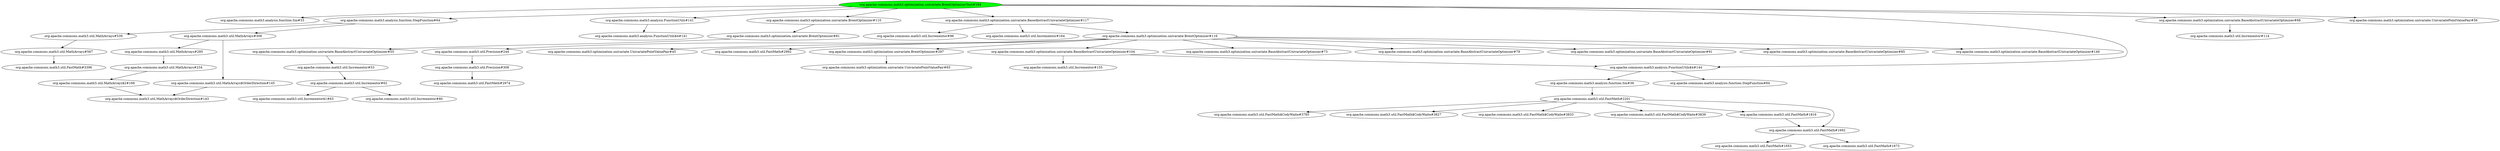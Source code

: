 digraph "cg/org.apache.commons.math3.optimization.univariate.BrentOptimizerTest#194"
{
	"org.apache.commons.math3.optimization.univariate.BrentOptimizerTest#194" [style=filled,fillcolor=green];
	"org.apache.commons.math3.optimization.univariate.BrentOptimizerTest#194" -> "org.apache.commons.math3.analysis.function.Sin#33";
	"org.apache.commons.math3.optimization.univariate.BrentOptimizerTest#194" -> "org.apache.commons.math3.analysis.function.StepFunction#64";
	"org.apache.commons.math3.analysis.function.StepFunction#64" -> "org.apache.commons.math3.util.MathArrays#306";
	"org.apache.commons.math3.util.MathArrays#306" -> "org.apache.commons.math3.util.MathArrays$OrderDirection#145";
	"org.apache.commons.math3.util.MathArrays$OrderDirection#145" -> "org.apache.commons.math3.util.MathArrays$OrderDirection#143";
	"org.apache.commons.math3.util.MathArrays#306" -> "org.apache.commons.math3.util.MathArrays#295";
	"org.apache.commons.math3.util.MathArrays#295" -> "org.apache.commons.math3.util.MathArrays#234";
	"org.apache.commons.math3.util.MathArrays#234" -> "org.apache.commons.math3.util.MathArrays$2#166";
	"org.apache.commons.math3.util.MathArrays$2#166" -> "org.apache.commons.math3.util.MathArrays$OrderDirection#143";
	"org.apache.commons.math3.analysis.function.StepFunction#64" -> "org.apache.commons.math3.util.MathArrays#539";
	"org.apache.commons.math3.util.MathArrays#539" -> "org.apache.commons.math3.util.MathArrays#567";
	"org.apache.commons.math3.util.MathArrays#567" -> "org.apache.commons.math3.util.FastMath#3396";
	"org.apache.commons.math3.optimization.univariate.BrentOptimizerTest#194" -> "org.apache.commons.math3.analysis.FunctionUtils#141";
	"org.apache.commons.math3.analysis.FunctionUtils#141" -> "org.apache.commons.math3.analysis.FunctionUtils$4#141";
	"org.apache.commons.math3.optimization.univariate.BrentOptimizerTest#194" -> "org.apache.commons.math3.optimization.univariate.BrentOptimizer#110";
	"org.apache.commons.math3.optimization.univariate.BrentOptimizer#110" -> "org.apache.commons.math3.optimization.univariate.BrentOptimizer#81";
	"org.apache.commons.math3.optimization.univariate.BrentOptimizer#81" -> "org.apache.commons.math3.optimization.univariate.BaseAbstractUnivariateOptimizer#55";
	"org.apache.commons.math3.optimization.univariate.BaseAbstractUnivariateOptimizer#55" -> "org.apache.commons.math3.util.Incrementor#53";
	"org.apache.commons.math3.util.Incrementor#53" -> "org.apache.commons.math3.util.Incrementor#62";
	"org.apache.commons.math3.util.Incrementor#62" -> "org.apache.commons.math3.util.Incrementor$1#63";
	"org.apache.commons.math3.util.Incrementor#62" -> "org.apache.commons.math3.util.Incrementor#80";
	"org.apache.commons.math3.optimization.univariate.BrentOptimizerTest#194" -> "org.apache.commons.math3.optimization.univariate.BaseAbstractUnivariateOptimizer#117";
	"org.apache.commons.math3.optimization.univariate.BaseAbstractUnivariateOptimizer#117" -> "org.apache.commons.math3.util.Incrementor#96";
	"org.apache.commons.math3.optimization.univariate.BaseAbstractUnivariateOptimizer#117" -> "org.apache.commons.math3.util.Incrementor#164";
	"org.apache.commons.math3.optimization.univariate.BaseAbstractUnivariateOptimizer#117" -> "org.apache.commons.math3.optimization.univariate.BrentOptimizer#116";
	"org.apache.commons.math3.optimization.univariate.BrentOptimizer#116" -> "org.apache.commons.math3.optimization.univariate.BaseAbstractUnivariateOptimizer#73";
	"org.apache.commons.math3.optimization.univariate.BrentOptimizer#116" -> "org.apache.commons.math3.optimization.univariate.BaseAbstractUnivariateOptimizer#79";
	"org.apache.commons.math3.optimization.univariate.BrentOptimizer#116" -> "org.apache.commons.math3.optimization.univariate.BaseAbstractUnivariateOptimizer#91";
	"org.apache.commons.math3.optimization.univariate.BrentOptimizer#116" -> "org.apache.commons.math3.optimization.univariate.BaseAbstractUnivariateOptimizer#85";
	"org.apache.commons.math3.optimization.univariate.BrentOptimizer#116" -> "org.apache.commons.math3.optimization.univariate.BaseAbstractUnivariateOptimizer#149";
	"org.apache.commons.math3.optimization.univariate.BrentOptimizer#116" -> "org.apache.commons.math3.optimization.univariate.BaseAbstractUnivariateOptimizer#104";
	"org.apache.commons.math3.optimization.univariate.BaseAbstractUnivariateOptimizer#104" -> "org.apache.commons.math3.util.Incrementor#155";
	"org.apache.commons.math3.optimization.univariate.BaseAbstractUnivariateOptimizer#104" -> "org.apache.commons.math3.analysis.FunctionUtils$4#144";
	"org.apache.commons.math3.analysis.FunctionUtils$4#144" -> "org.apache.commons.math3.analysis.function.Sin#36";
	"org.apache.commons.math3.analysis.function.Sin#36" -> "org.apache.commons.math3.util.FastMath#2201";
	"org.apache.commons.math3.util.FastMath#2201" -> "org.apache.commons.math3.util.FastMath$CodyWaite#3785";
	"org.apache.commons.math3.util.FastMath#2201" -> "org.apache.commons.math3.util.FastMath$CodyWaite#3827";
	"org.apache.commons.math3.util.FastMath#2201" -> "org.apache.commons.math3.util.FastMath$CodyWaite#3833";
	"org.apache.commons.math3.util.FastMath#2201" -> "org.apache.commons.math3.util.FastMath$CodyWaite#3839";
	"org.apache.commons.math3.util.FastMath#2201" -> "org.apache.commons.math3.util.FastMath#1816";
	"org.apache.commons.math3.util.FastMath#1816" -> "org.apache.commons.math3.util.FastMath#1692";
	"org.apache.commons.math3.util.FastMath#1692" -> "org.apache.commons.math3.util.FastMath#1653";
	"org.apache.commons.math3.util.FastMath#1692" -> "org.apache.commons.math3.util.FastMath#1673";
	"org.apache.commons.math3.analysis.FunctionUtils$4#144" -> "org.apache.commons.math3.analysis.function.StepFunction#84";
	"org.apache.commons.math3.optimization.univariate.BrentOptimizer#116" -> "org.apache.commons.math3.optimization.univariate.UnivariatePointValuePair#45";
	"org.apache.commons.math3.optimization.univariate.BrentOptimizer#116" -> "org.apache.commons.math3.util.FastMath#2992";
	"org.apache.commons.math3.optimization.univariate.BrentOptimizer#116" -> "org.apache.commons.math3.util.Precision#244";
	"org.apache.commons.math3.util.Precision#244" -> "org.apache.commons.math3.util.Precision#308";
	"org.apache.commons.math3.util.Precision#308" -> "org.apache.commons.math3.util.FastMath#2974";
	"org.apache.commons.math3.util.FastMath#2201" -> "org.apache.commons.math3.util.FastMath#1692";
	"org.apache.commons.math3.optimization.univariate.BrentOptimizer#116" -> "org.apache.commons.math3.optimization.univariate.BrentOptimizer#297";
	"org.apache.commons.math3.optimization.univariate.BrentOptimizer#297" -> "org.apache.commons.math3.optimization.univariate.UnivariatePointValuePair#65";
	"org.apache.commons.math3.optimization.univariate.BrentOptimizerTest#194" -> "org.apache.commons.math3.optimization.univariate.BaseAbstractUnivariateOptimizer#66";
	"org.apache.commons.math3.optimization.univariate.BaseAbstractUnivariateOptimizer#66" -> "org.apache.commons.math3.util.Incrementor#114";
	"org.apache.commons.math3.optimization.univariate.BrentOptimizerTest#194" -> "org.apache.commons.math3.optimization.univariate.UnivariatePointValuePair#56";
	"org.apache.commons.math3.optimization.univariate.BrentOptimizerTest#194" -> "org.apache.commons.math3.analysis.FunctionUtils$4#144";
}
